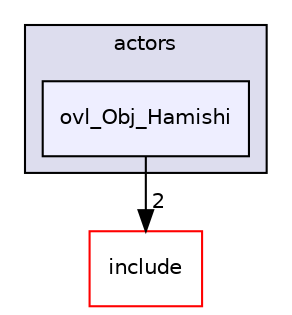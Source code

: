 digraph "src/overlays/actors/ovl_Obj_Hamishi" {
  compound=true
  node [ fontsize="10", fontname="Helvetica"];
  edge [ labelfontsize="10", labelfontname="Helvetica"];
  subgraph clusterdir_e93473484be31ce7bcb356bd643a22f8 {
    graph [ bgcolor="#ddddee", pencolor="black", label="actors" fontname="Helvetica", fontsize="10", URL="dir_e93473484be31ce7bcb356bd643a22f8.html"]
  dir_4ca21533a5aabf0923097040ec0e6bd0 [shape=box, label="ovl_Obj_Hamishi", style="filled", fillcolor="#eeeeff", pencolor="black", URL="dir_4ca21533a5aabf0923097040ec0e6bd0.html"];
  }
  dir_d44c64559bbebec7f509842c48db8b23 [shape=box label="include" fillcolor="white" style="filled" color="red" URL="dir_d44c64559bbebec7f509842c48db8b23.html"];
  dir_4ca21533a5aabf0923097040ec0e6bd0->dir_d44c64559bbebec7f509842c48db8b23 [headlabel="2", labeldistance=1.5 headhref="dir_000411_000000.html"];
}
